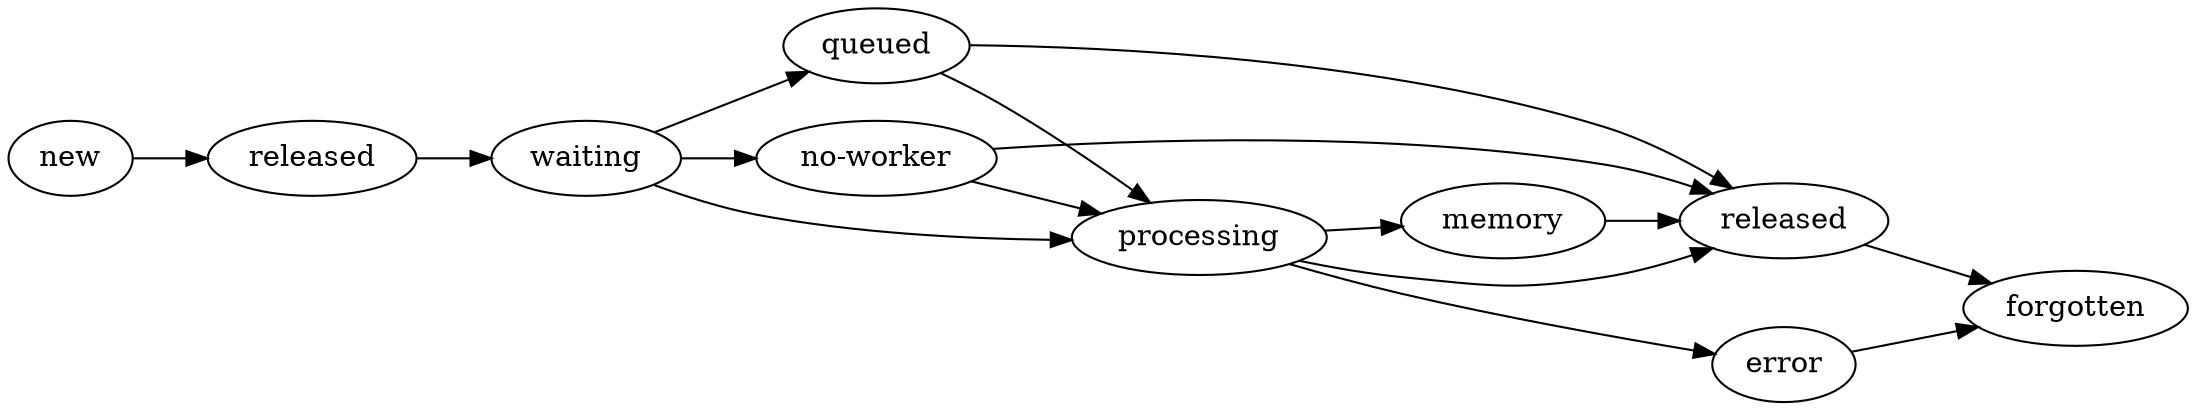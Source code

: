 digraph{
    graph [
        bgcolor="#FFFFFFF00",
        rankdir=LR,
        ];
    released1 [label=released];
    released2 [label=released];
    new -> released1;
    released1 -> waiting;
    waiting -> processing;
    waiting -> "no-worker";
    "no-worker" -> processing;
    "no-worker" -> released2;
    waiting -> queued;
    queued -> processing;
    queued -> released2;
    processing -> released2;
    processing -> memory;
    processing -> error;
    error -> forgotten;
    memory -> released2;
    released2 -> forgotten;
}
